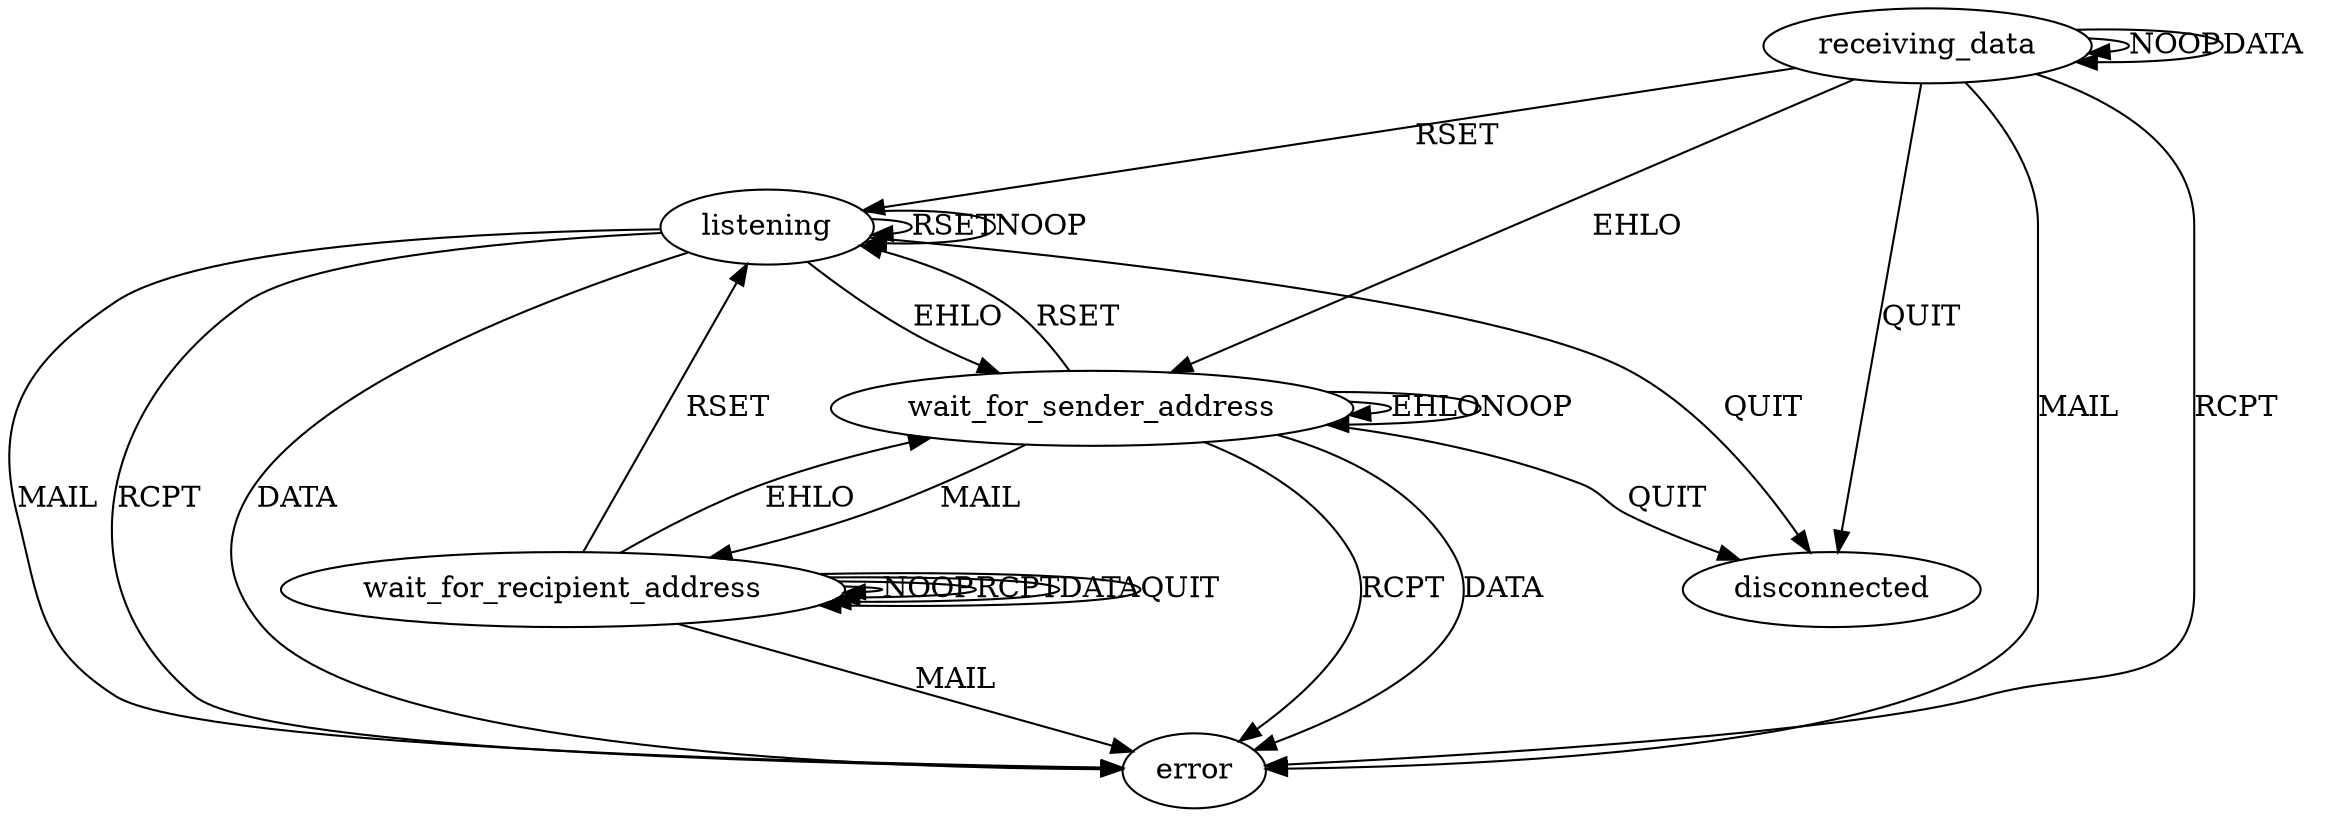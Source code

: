digraph smtp_server {
	listening -> listening [label=RSET]; # ??
	listening -> wait_for_sender_address [label=EHLO];
	listening -> listening [label=NOOP];
	listening -> error [label=MAIL];
	listening -> error [label=RCPT];
	listening -> error [label=DATA];
	listening -> disconnected [label=QUIT];

	wait_for_sender_address -> listening [label=RSET];
	wait_for_sender_address -> wait_for_sender_address [label=EHLO];
	wait_for_sender_address -> wait_for_sender_address [label=NOOP];
	wait_for_sender_address -> wait_for_recipient_address [label=MAIL];
	wait_for_sender_address -> error [label=RCPT];
	wait_for_sender_address -> error [label=DATA];
	wait_for_sender_address -> disconnected [label=QUIT];

	wait_for_recipient_address -> listening [label=RSET];
	wait_for_recipient_address -> wait_for_sender_address [label=EHLO];
	wait_for_recipient_address -> wait_for_recipient_address [label=NOOP];
	wait_for_recipient_address -> error [label=MAIL];
	wait_for_recipient_address -> wait_for_recipient_address [label=RCPT];
	wait_for_recipient_address -> wait_for_recipient_address [label=DATA];
	wait_for_recipient_address -> wait_for_recipient_address [label=QUIT];

	receiving_data -> listening [label=RSET];
	receiving_data -> wait_for_sender_address [label=EHLO];
	receiving_data -> receiving_data [label=NOOP];
	receiving_data -> error [label=MAIL];
	receiving_data -> error [label=RCPT];
	receiving_data -> receiving_data [label=DATA];
	receiving_data -> disconnected [label=QUIT];

	disconnected
}